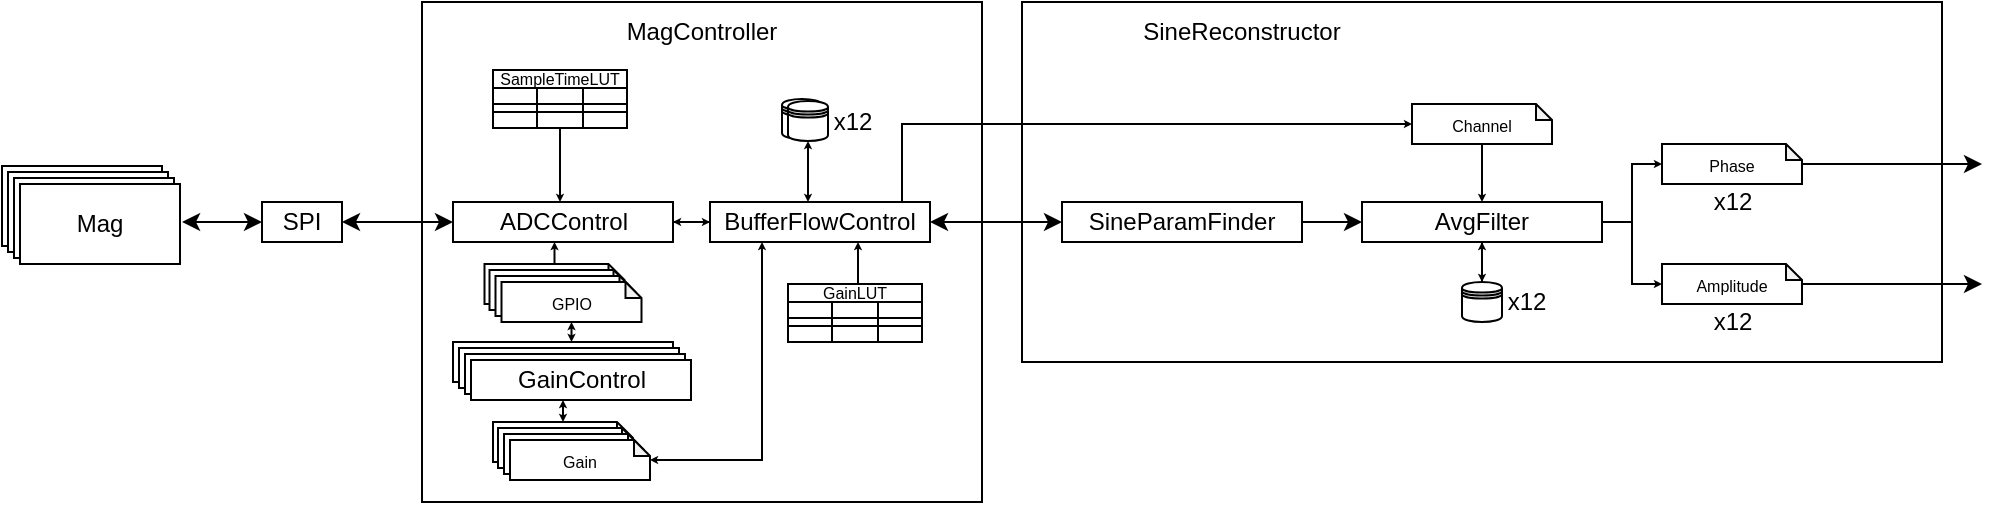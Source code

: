 <mxfile version="16.4.8" type="github"><diagram id="_r8XOjYKCb9jm8NdZ3VQ" name="Page-1"><mxGraphModel dx="1185" dy="647" grid="1" gridSize="10" guides="1" tooltips="1" connect="1" arrows="1" fold="1" page="1" pageScale="1" pageWidth="850" pageHeight="1100" math="0" shadow="0"><root><mxCell id="0"/><mxCell id="1" parent="0"/><mxCell id="w4eV3lWf4iAlqLoHoULJ-101" value="" style="rounded=0;whiteSpace=wrap;html=1;fontSize=12;" parent="1" vertex="1"><mxGeometry x="700" y="130" width="460" height="180" as="geometry"/></mxCell><mxCell id="w4eV3lWf4iAlqLoHoULJ-1" value="SPI" style="rounded=0;whiteSpace=wrap;html=1;" parent="1" vertex="1"><mxGeometry x="320" y="230" width="40" height="20" as="geometry"/></mxCell><mxCell id="w4eV3lWf4iAlqLoHoULJ-2" value="&lt;div&gt;Mag&lt;/div&gt;" style="rounded=0;whiteSpace=wrap;html=1;" parent="1" vertex="1"><mxGeometry x="190" y="212" width="80" height="40" as="geometry"/></mxCell><mxCell id="w4eV3lWf4iAlqLoHoULJ-3" value="&lt;div&gt;Mag&lt;/div&gt;" style="rounded=0;whiteSpace=wrap;html=1;" parent="1" vertex="1"><mxGeometry x="193" y="215" width="80" height="40" as="geometry"/></mxCell><mxCell id="w4eV3lWf4iAlqLoHoULJ-4" value="&lt;div&gt;Mag&lt;/div&gt;" style="rounded=0;whiteSpace=wrap;html=1;" parent="1" vertex="1"><mxGeometry x="196" y="218" width="80" height="40" as="geometry"/></mxCell><mxCell id="w4eV3lWf4iAlqLoHoULJ-31" style="edgeStyle=orthogonalEdgeStyle;rounded=0;orthogonalLoop=1;jettySize=auto;html=1;fontSize=8;startArrow=classic;startFill=1;endSize=6;startSize=6;exitX=1.013;exitY=0.475;exitDx=0;exitDy=0;exitPerimeter=0;" parent="1" source="w4eV3lWf4iAlqLoHoULJ-5" target="w4eV3lWf4iAlqLoHoULJ-1" edge="1"><mxGeometry relative="1" as="geometry"><mxPoint x="310" y="290" as="sourcePoint"/><Array as="points"/></mxGeometry></mxCell><mxCell id="w4eV3lWf4iAlqLoHoULJ-5" value="&lt;div&gt;Mag&lt;/div&gt;" style="rounded=0;whiteSpace=wrap;html=1;" parent="1" vertex="1"><mxGeometry x="199" y="221" width="80" height="40" as="geometry"/></mxCell><mxCell id="w4eV3lWf4iAlqLoHoULJ-10" value="" style="rounded=0;whiteSpace=wrap;html=1;" parent="1" vertex="1"><mxGeometry x="400" y="130" width="280" height="250" as="geometry"/></mxCell><mxCell id="w4eV3lWf4iAlqLoHoULJ-11" value="MagController" style="text;html=1;strokeColor=none;fillColor=none;align=center;verticalAlign=middle;whiteSpace=wrap;rounded=0;" parent="1" vertex="1"><mxGeometry x="500" y="130" width="80" height="30" as="geometry"/></mxCell><mxCell id="w4eV3lWf4iAlqLoHoULJ-24" style="edgeStyle=orthogonalEdgeStyle;rounded=0;orthogonalLoop=1;jettySize=auto;html=1;fontSize=8;startArrow=classic;startFill=1;entryX=0.5;entryY=1;entryDx=0;entryDy=0;entryPerimeter=0;endSize=1;startSize=1;" parent="1" source="w4eV3lWf4iAlqLoHoULJ-12" target="w4eV3lWf4iAlqLoHoULJ-22" edge="1"><mxGeometry relative="1" as="geometry"><Array as="points"><mxPoint x="475" y="300"/><mxPoint x="475" y="300"/></Array></mxGeometry></mxCell><mxCell id="w4eV3lWf4iAlqLoHoULJ-12" value="GainChange_FSM" style="rounded=0;whiteSpace=wrap;html=1;" parent="1" vertex="1"><mxGeometry x="415.5" y="300" width="110" height="20" as="geometry"/></mxCell><mxCell id="w4eV3lWf4iAlqLoHoULJ-17" style="edgeStyle=orthogonalEdgeStyle;rounded=0;orthogonalLoop=1;jettySize=auto;html=1;startArrow=classic;startFill=1;" parent="1" source="w4eV3lWf4iAlqLoHoULJ-13" target="w4eV3lWf4iAlqLoHoULJ-1" edge="1"><mxGeometry relative="1" as="geometry"/></mxCell><mxCell id="w4eV3lWf4iAlqLoHoULJ-54" style="edgeStyle=orthogonalEdgeStyle;rounded=0;orthogonalLoop=1;jettySize=auto;html=1;fontSize=8;startArrow=classic;startFill=1;startSize=1;endSize=1;" parent="1" source="w4eV3lWf4iAlqLoHoULJ-13" target="w4eV3lWf4iAlqLoHoULJ-52" edge="1"><mxGeometry relative="1" as="geometry"/></mxCell><mxCell id="w4eV3lWf4iAlqLoHoULJ-98" style="edgeStyle=orthogonalEdgeStyle;rounded=0;orthogonalLoop=1;jettySize=auto;html=1;fontSize=8;startArrow=classic;startFill=1;endArrow=none;endFill=0;startSize=1;endSize=1;" parent="1" source="w4eV3lWf4iAlqLoHoULJ-13" target="w4eV3lWf4iAlqLoHoULJ-84" edge="1"><mxGeometry relative="1" as="geometry"><Array as="points"><mxPoint x="469" y="220"/><mxPoint x="469" y="220"/></Array></mxGeometry></mxCell><mxCell id="w4eV3lWf4iAlqLoHoULJ-13" value="ADCControl" style="rounded=0;whiteSpace=wrap;html=1;" parent="1" vertex="1"><mxGeometry x="415.5" y="230" width="110" height="20" as="geometry"/></mxCell><mxCell id="w4eV3lWf4iAlqLoHoULJ-14" value="GainChange_FSM" style="rounded=0;whiteSpace=wrap;html=1;" parent="1" vertex="1"><mxGeometry x="418.5" y="303" width="110" height="20" as="geometry"/></mxCell><mxCell id="w4eV3lWf4iAlqLoHoULJ-15" value="GainChange_FSM" style="rounded=0;whiteSpace=wrap;html=1;" parent="1" vertex="1"><mxGeometry x="421.5" y="306" width="110" height="20" as="geometry"/></mxCell><mxCell id="w4eV3lWf4iAlqLoHoULJ-16" value="GainControl" style="rounded=0;whiteSpace=wrap;html=1;" parent="1" vertex="1"><mxGeometry x="424.5" y="309" width="110" height="20" as="geometry"/></mxCell><mxCell id="w4eV3lWf4iAlqLoHoULJ-25" style="edgeStyle=orthogonalEdgeStyle;rounded=0;orthogonalLoop=1;jettySize=auto;html=1;fontSize=8;startArrow=none;startFill=0;endSize=1;" parent="1" source="w4eV3lWf4iAlqLoHoULJ-19" target="w4eV3lWf4iAlqLoHoULJ-13" edge="1"><mxGeometry relative="1" as="geometry"><Array as="points"><mxPoint x="471" y="250"/><mxPoint x="471" y="250"/></Array></mxGeometry></mxCell><mxCell id="w4eV3lWf4iAlqLoHoULJ-19" value="&lt;font style=&quot;font-size: 8px&quot;&gt;Mag_GPIO&lt;/font&gt;" style="shape=note;whiteSpace=wrap;html=1;backgroundOutline=1;darkOpacity=0.05;size=8;" parent="1" vertex="1"><mxGeometry x="431.25" y="261" width="70" height="20" as="geometry"/></mxCell><mxCell id="w4eV3lWf4iAlqLoHoULJ-20" value="&lt;font style=&quot;font-size: 8px&quot;&gt;Mag_GPIO&lt;/font&gt;" style="shape=note;whiteSpace=wrap;html=1;backgroundOutline=1;darkOpacity=0.05;size=8;" parent="1" vertex="1"><mxGeometry x="433.75" y="264" width="70" height="20" as="geometry"/></mxCell><mxCell id="w4eV3lWf4iAlqLoHoULJ-21" value="&lt;font style=&quot;font-size: 8px&quot;&gt;Mag_GPIO&lt;/font&gt;" style="shape=note;whiteSpace=wrap;html=1;backgroundOutline=1;darkOpacity=0.05;size=8;" parent="1" vertex="1"><mxGeometry x="436.75" y="267" width="70" height="20" as="geometry"/></mxCell><mxCell id="w4eV3lWf4iAlqLoHoULJ-22" value="&lt;font style=&quot;font-size: 8px&quot;&gt;GPIO&lt;/font&gt;" style="shape=note;whiteSpace=wrap;html=1;backgroundOutline=1;darkOpacity=0.05;size=8;" parent="1" vertex="1"><mxGeometry x="439.75" y="270" width="70" height="20" as="geometry"/></mxCell><mxCell id="w4eV3lWf4iAlqLoHoULJ-30" style="edgeStyle=orthogonalEdgeStyle;rounded=0;orthogonalLoop=1;jettySize=auto;html=1;fontSize=8;startArrow=classic;startFill=1;endSize=1;startSize=1;" parent="1" source="w4eV3lWf4iAlqLoHoULJ-26" target="w4eV3lWf4iAlqLoHoULJ-16" edge="1"><mxGeometry relative="1" as="geometry"><Array as="points"><mxPoint x="471" y="340"/><mxPoint x="471" y="340"/></Array></mxGeometry></mxCell><mxCell id="w4eV3lWf4iAlqLoHoULJ-26" value="Gain" style="shape=note;whiteSpace=wrap;html=1;backgroundOutline=1;darkOpacity=0.05;size=8;" parent="1" vertex="1"><mxGeometry x="435.5" y="340" width="70" height="20" as="geometry"/></mxCell><mxCell id="w4eV3lWf4iAlqLoHoULJ-27" value="Gain" style="shape=note;whiteSpace=wrap;html=1;backgroundOutline=1;darkOpacity=0.05;size=8;" parent="1" vertex="1"><mxGeometry x="438" y="343" width="70" height="20" as="geometry"/></mxCell><mxCell id="w4eV3lWf4iAlqLoHoULJ-28" value="Gain" style="shape=note;whiteSpace=wrap;html=1;backgroundOutline=1;darkOpacity=0.05;size=8;" parent="1" vertex="1"><mxGeometry x="441" y="346" width="70" height="20" as="geometry"/></mxCell><mxCell id="w4eV3lWf4iAlqLoHoULJ-29" value="&lt;font style=&quot;font-size: 8px&quot;&gt;Gain&lt;/font&gt;" style="shape=note;whiteSpace=wrap;html=1;backgroundOutline=1;darkOpacity=0.05;size=8;" parent="1" vertex="1"><mxGeometry x="444" y="349" width="70" height="20" as="geometry"/></mxCell><mxCell id="w4eV3lWf4iAlqLoHoULJ-32" value="" style="shape=datastore;whiteSpace=wrap;html=1;fontSize=8;" parent="1" vertex="1"><mxGeometry x="580" y="178.5" width="20" height="20" as="geometry"/></mxCell><mxCell id="w4eV3lWf4iAlqLoHoULJ-33" value="" style="shape=datastore;whiteSpace=wrap;html=1;fontSize=8;" parent="1" vertex="1"><mxGeometry x="583" y="179.5" width="20" height="20" as="geometry"/></mxCell><mxCell id="w4eV3lWf4iAlqLoHoULJ-53" style="edgeStyle=orthogonalEdgeStyle;rounded=0;orthogonalLoop=1;jettySize=auto;html=1;fontSize=8;startArrow=classic;startFill=1;startSize=1;endSize=1;" parent="1" source="w4eV3lWf4iAlqLoHoULJ-52" target="w4eV3lWf4iAlqLoHoULJ-33" edge="1"><mxGeometry relative="1" as="geometry"><mxPoint x="593" y="218.5" as="targetPoint"/><Array as="points"><mxPoint x="593" y="220"/><mxPoint x="593" y="220"/></Array></mxGeometry></mxCell><mxCell id="w4eV3lWf4iAlqLoHoULJ-55" style="edgeStyle=orthogonalEdgeStyle;rounded=0;orthogonalLoop=1;jettySize=auto;html=1;fontSize=8;startArrow=classic;startFill=1;startSize=1;endSize=1;" parent="1" source="w4eV3lWf4iAlqLoHoULJ-52" target="w4eV3lWf4iAlqLoHoULJ-29" edge="1"><mxGeometry relative="1" as="geometry"><Array as="points"><mxPoint x="570" y="359"/></Array></mxGeometry></mxCell><mxCell id="w4eV3lWf4iAlqLoHoULJ-69" style="edgeStyle=orthogonalEdgeStyle;rounded=0;orthogonalLoop=1;jettySize=auto;html=1;fontSize=8;startArrow=classic;startFill=1;startSize=1;endSize=1;endArrow=none;endFill=0;" parent="1" source="w4eV3lWf4iAlqLoHoULJ-52" target="w4eV3lWf4iAlqLoHoULJ-70" edge="1"><mxGeometry relative="1" as="geometry"><mxPoint x="615.3" y="271.832" as="targetPoint"/><Array as="points"><mxPoint x="618" y="260"/><mxPoint x="618" y="260"/></Array></mxGeometry></mxCell><mxCell id="w4eV3lWf4iAlqLoHoULJ-100" style="edgeStyle=orthogonalEdgeStyle;rounded=0;orthogonalLoop=1;jettySize=auto;html=1;fontSize=8;startArrow=classic;startFill=1;endArrow=classic;endFill=1;startSize=6;endSize=6;" parent="1" source="w4eV3lWf4iAlqLoHoULJ-52" target="w4eV3lWf4iAlqLoHoULJ-99" edge="1"><mxGeometry relative="1" as="geometry"/></mxCell><mxCell id="w4eV3lWf4iAlqLoHoULJ-105" style="edgeStyle=orthogonalEdgeStyle;rounded=0;orthogonalLoop=1;jettySize=auto;html=1;fontSize=12;startArrow=none;startFill=0;endArrow=classic;endFill=1;startSize=5;endSize=1;" parent="1" source="w4eV3lWf4iAlqLoHoULJ-52" target="w4eV3lWf4iAlqLoHoULJ-103" edge="1"><mxGeometry relative="1" as="geometry"><Array as="points"><mxPoint x="640" y="191"/></Array></mxGeometry></mxCell><mxCell id="w4eV3lWf4iAlqLoHoULJ-52" value="BufferFlowControl" style="rounded=0;whiteSpace=wrap;html=1;" parent="1" vertex="1"><mxGeometry x="544" y="230" width="110" height="20" as="geometry"/></mxCell><mxCell id="w4eV3lWf4iAlqLoHoULJ-70" value="GainLUT" style="shape=table;startSize=9;container=1;collapsible=0;childLayout=tableLayout;fontStyle=0;align=center;fontSize=8;" parent="1" vertex="1"><mxGeometry x="583" y="271" width="67" height="29" as="geometry"/></mxCell><mxCell id="w4eV3lWf4iAlqLoHoULJ-71" value="" style="shape=tableRow;horizontal=0;startSize=0;swimlaneHead=0;swimlaneBody=0;top=0;left=0;bottom=0;right=0;collapsible=0;dropTarget=0;fillColor=none;points=[[0,0.5],[1,0.5]];portConstraint=eastwest;fontSize=8;" parent="w4eV3lWf4iAlqLoHoULJ-70" vertex="1"><mxGeometry y="9" width="67" height="8" as="geometry"/></mxCell><mxCell id="w4eV3lWf4iAlqLoHoULJ-72" value="" style="shape=partialRectangle;html=1;whiteSpace=wrap;connectable=0;fillColor=none;top=0;left=0;bottom=0;right=0;overflow=hidden;fontSize=8;" parent="w4eV3lWf4iAlqLoHoULJ-71" vertex="1"><mxGeometry width="22" height="8" as="geometry"><mxRectangle width="22" height="8" as="alternateBounds"/></mxGeometry></mxCell><mxCell id="w4eV3lWf4iAlqLoHoULJ-73" value="" style="shape=partialRectangle;html=1;whiteSpace=wrap;connectable=0;fillColor=none;top=0;left=0;bottom=0;right=0;overflow=hidden;fontSize=8;" parent="w4eV3lWf4iAlqLoHoULJ-71" vertex="1"><mxGeometry x="22" width="23" height="8" as="geometry"><mxRectangle width="23" height="8" as="alternateBounds"/></mxGeometry></mxCell><mxCell id="w4eV3lWf4iAlqLoHoULJ-74" value="" style="shape=partialRectangle;html=1;whiteSpace=wrap;connectable=0;fillColor=none;top=0;left=0;bottom=0;right=0;overflow=hidden;fontSize=8;" parent="w4eV3lWf4iAlqLoHoULJ-71" vertex="1"><mxGeometry x="45" width="22" height="8" as="geometry"><mxRectangle width="22" height="8" as="alternateBounds"/></mxGeometry></mxCell><mxCell id="w4eV3lWf4iAlqLoHoULJ-75" value="" style="shape=tableRow;horizontal=0;startSize=0;swimlaneHead=0;swimlaneBody=0;top=0;left=0;bottom=0;right=0;collapsible=0;dropTarget=0;fillColor=none;points=[[0,0.5],[1,0.5]];portConstraint=eastwest;fontSize=8;" parent="w4eV3lWf4iAlqLoHoULJ-70" vertex="1"><mxGeometry y="17" width="67" height="4" as="geometry"/></mxCell><mxCell id="w4eV3lWf4iAlqLoHoULJ-76" value="" style="shape=partialRectangle;html=1;whiteSpace=wrap;connectable=0;fillColor=none;top=0;left=0;bottom=0;right=0;overflow=hidden;fontSize=8;" parent="w4eV3lWf4iAlqLoHoULJ-75" vertex="1"><mxGeometry width="22" height="4" as="geometry"><mxRectangle width="22" height="4" as="alternateBounds"/></mxGeometry></mxCell><mxCell id="w4eV3lWf4iAlqLoHoULJ-77" value="" style="shape=partialRectangle;html=1;whiteSpace=wrap;connectable=0;fillColor=none;top=0;left=0;bottom=0;right=0;overflow=hidden;fontSize=8;" parent="w4eV3lWf4iAlqLoHoULJ-75" vertex="1"><mxGeometry x="22" width="23" height="4" as="geometry"><mxRectangle width="23" height="4" as="alternateBounds"/></mxGeometry></mxCell><mxCell id="w4eV3lWf4iAlqLoHoULJ-78" value="" style="shape=partialRectangle;html=1;whiteSpace=wrap;connectable=0;fillColor=none;top=0;left=0;bottom=0;right=0;overflow=hidden;fontSize=8;" parent="w4eV3lWf4iAlqLoHoULJ-75" vertex="1"><mxGeometry x="45" width="22" height="4" as="geometry"><mxRectangle width="22" height="4" as="alternateBounds"/></mxGeometry></mxCell><mxCell id="w4eV3lWf4iAlqLoHoULJ-79" value="" style="shape=tableRow;horizontal=0;startSize=0;swimlaneHead=0;swimlaneBody=0;top=0;left=0;bottom=0;right=0;collapsible=0;dropTarget=0;fillColor=none;points=[[0,0.5],[1,0.5]];portConstraint=eastwest;fontSize=8;" parent="w4eV3lWf4iAlqLoHoULJ-70" vertex="1"><mxGeometry y="21" width="67" height="8" as="geometry"/></mxCell><mxCell id="w4eV3lWf4iAlqLoHoULJ-80" value="" style="shape=partialRectangle;html=1;whiteSpace=wrap;connectable=0;fillColor=none;top=0;left=0;bottom=0;right=0;overflow=hidden;fontSize=8;" parent="w4eV3lWf4iAlqLoHoULJ-79" vertex="1"><mxGeometry width="22" height="8" as="geometry"><mxRectangle width="22" height="8" as="alternateBounds"/></mxGeometry></mxCell><mxCell id="w4eV3lWf4iAlqLoHoULJ-81" value="" style="shape=partialRectangle;html=1;whiteSpace=wrap;connectable=0;fillColor=none;top=0;left=0;bottom=0;right=0;overflow=hidden;fontSize=8;" parent="w4eV3lWf4iAlqLoHoULJ-79" vertex="1"><mxGeometry x="22" width="23" height="8" as="geometry"><mxRectangle width="23" height="8" as="alternateBounds"/></mxGeometry></mxCell><mxCell id="w4eV3lWf4iAlqLoHoULJ-82" value="" style="shape=partialRectangle;html=1;whiteSpace=wrap;connectable=0;fillColor=none;top=0;left=0;bottom=0;right=0;overflow=hidden;fontSize=8;" parent="w4eV3lWf4iAlqLoHoULJ-79" vertex="1"><mxGeometry x="45" width="22" height="8" as="geometry"><mxRectangle width="22" height="8" as="alternateBounds"/></mxGeometry></mxCell><mxCell id="w4eV3lWf4iAlqLoHoULJ-84" value="SampleTimeLUT" style="shape=table;startSize=9;container=1;collapsible=0;childLayout=tableLayout;fontStyle=0;align=center;fontSize=8;" parent="1" vertex="1"><mxGeometry x="435.5" y="164" width="67" height="29" as="geometry"/></mxCell><mxCell id="w4eV3lWf4iAlqLoHoULJ-85" value="" style="shape=tableRow;horizontal=0;startSize=0;swimlaneHead=0;swimlaneBody=0;top=0;left=0;bottom=0;right=0;collapsible=0;dropTarget=0;fillColor=none;points=[[0,0.5],[1,0.5]];portConstraint=eastwest;fontSize=8;" parent="w4eV3lWf4iAlqLoHoULJ-84" vertex="1"><mxGeometry y="9" width="67" height="8" as="geometry"/></mxCell><mxCell id="w4eV3lWf4iAlqLoHoULJ-86" value="" style="shape=partialRectangle;html=1;whiteSpace=wrap;connectable=0;fillColor=none;top=0;left=0;bottom=0;right=0;overflow=hidden;fontSize=8;" parent="w4eV3lWf4iAlqLoHoULJ-85" vertex="1"><mxGeometry width="22" height="8" as="geometry"><mxRectangle width="22" height="8" as="alternateBounds"/></mxGeometry></mxCell><mxCell id="w4eV3lWf4iAlqLoHoULJ-87" value="" style="shape=partialRectangle;html=1;whiteSpace=wrap;connectable=0;fillColor=none;top=0;left=0;bottom=0;right=0;overflow=hidden;fontSize=8;" parent="w4eV3lWf4iAlqLoHoULJ-85" vertex="1"><mxGeometry x="22" width="23" height="8" as="geometry"><mxRectangle width="23" height="8" as="alternateBounds"/></mxGeometry></mxCell><mxCell id="w4eV3lWf4iAlqLoHoULJ-88" value="" style="shape=partialRectangle;html=1;whiteSpace=wrap;connectable=0;fillColor=none;top=0;left=0;bottom=0;right=0;overflow=hidden;fontSize=8;" parent="w4eV3lWf4iAlqLoHoULJ-85" vertex="1"><mxGeometry x="45" width="22" height="8" as="geometry"><mxRectangle width="22" height="8" as="alternateBounds"/></mxGeometry></mxCell><mxCell id="w4eV3lWf4iAlqLoHoULJ-89" value="" style="shape=tableRow;horizontal=0;startSize=0;swimlaneHead=0;swimlaneBody=0;top=0;left=0;bottom=0;right=0;collapsible=0;dropTarget=0;fillColor=none;points=[[0,0.5],[1,0.5]];portConstraint=eastwest;fontSize=8;" parent="w4eV3lWf4iAlqLoHoULJ-84" vertex="1"><mxGeometry y="17" width="67" height="4" as="geometry"/></mxCell><mxCell id="w4eV3lWf4iAlqLoHoULJ-90" value="" style="shape=partialRectangle;html=1;whiteSpace=wrap;connectable=0;fillColor=none;top=0;left=0;bottom=0;right=0;overflow=hidden;fontSize=8;" parent="w4eV3lWf4iAlqLoHoULJ-89" vertex="1"><mxGeometry width="22" height="4" as="geometry"><mxRectangle width="22" height="4" as="alternateBounds"/></mxGeometry></mxCell><mxCell id="w4eV3lWf4iAlqLoHoULJ-91" value="" style="shape=partialRectangle;html=1;whiteSpace=wrap;connectable=0;fillColor=none;top=0;left=0;bottom=0;right=0;overflow=hidden;fontSize=8;" parent="w4eV3lWf4iAlqLoHoULJ-89" vertex="1"><mxGeometry x="22" width="23" height="4" as="geometry"><mxRectangle width="23" height="4" as="alternateBounds"/></mxGeometry></mxCell><mxCell id="w4eV3lWf4iAlqLoHoULJ-92" value="" style="shape=partialRectangle;html=1;whiteSpace=wrap;connectable=0;fillColor=none;top=0;left=0;bottom=0;right=0;overflow=hidden;fontSize=8;" parent="w4eV3lWf4iAlqLoHoULJ-89" vertex="1"><mxGeometry x="45" width="22" height="4" as="geometry"><mxRectangle width="22" height="4" as="alternateBounds"/></mxGeometry></mxCell><mxCell id="w4eV3lWf4iAlqLoHoULJ-93" value="" style="shape=tableRow;horizontal=0;startSize=0;swimlaneHead=0;swimlaneBody=0;top=0;left=0;bottom=0;right=0;collapsible=0;dropTarget=0;fillColor=none;points=[[0,0.5],[1,0.5]];portConstraint=eastwest;fontSize=8;" parent="w4eV3lWf4iAlqLoHoULJ-84" vertex="1"><mxGeometry y="21" width="67" height="8" as="geometry"/></mxCell><mxCell id="w4eV3lWf4iAlqLoHoULJ-94" value="" style="shape=partialRectangle;html=1;whiteSpace=wrap;connectable=0;fillColor=none;top=0;left=0;bottom=0;right=0;overflow=hidden;fontSize=8;" parent="w4eV3lWf4iAlqLoHoULJ-93" vertex="1"><mxGeometry width="22" height="8" as="geometry"><mxRectangle width="22" height="8" as="alternateBounds"/></mxGeometry></mxCell><mxCell id="w4eV3lWf4iAlqLoHoULJ-95" value="" style="shape=partialRectangle;html=1;whiteSpace=wrap;connectable=0;fillColor=none;top=0;left=0;bottom=0;right=0;overflow=hidden;fontSize=8;" parent="w4eV3lWf4iAlqLoHoULJ-93" vertex="1"><mxGeometry x="22" width="23" height="8" as="geometry"><mxRectangle width="23" height="8" as="alternateBounds"/></mxGeometry></mxCell><mxCell id="w4eV3lWf4iAlqLoHoULJ-96" value="" style="shape=partialRectangle;html=1;whiteSpace=wrap;connectable=0;fillColor=none;top=0;left=0;bottom=0;right=0;overflow=hidden;fontSize=8;" parent="w4eV3lWf4iAlqLoHoULJ-93" vertex="1"><mxGeometry x="45" width="22" height="8" as="geometry"><mxRectangle width="22" height="8" as="alternateBounds"/></mxGeometry></mxCell><mxCell id="w4eV3lWf4iAlqLoHoULJ-108" style="edgeStyle=orthogonalEdgeStyle;rounded=0;orthogonalLoop=1;jettySize=auto;html=1;fontSize=12;startArrow=none;startFill=0;endArrow=classic;endFill=1;startSize=6;endSize=6;" parent="1" source="w4eV3lWf4iAlqLoHoULJ-99" target="w4eV3lWf4iAlqLoHoULJ-107" edge="1"><mxGeometry relative="1" as="geometry"/></mxCell><mxCell id="w4eV3lWf4iAlqLoHoULJ-99" value="&lt;font style=&quot;font-size: 12px&quot;&gt;SineParamFinder&lt;/font&gt;" style="rounded=0;whiteSpace=wrap;html=1;fontSize=8;" parent="1" vertex="1"><mxGeometry x="720" y="230" width="120" height="20" as="geometry"/></mxCell><mxCell id="w4eV3lWf4iAlqLoHoULJ-102" value="SineReconstructor" style="text;html=1;strokeColor=none;fillColor=none;align=center;verticalAlign=middle;whiteSpace=wrap;rounded=0;fontSize=12;" parent="1" vertex="1"><mxGeometry x="755" y="130" width="110" height="30" as="geometry"/></mxCell><mxCell id="w4eV3lWf4iAlqLoHoULJ-112" style="edgeStyle=orthogonalEdgeStyle;rounded=0;orthogonalLoop=1;jettySize=auto;html=1;fontSize=12;startArrow=none;startFill=0;endArrow=classic;endFill=1;startSize=1;endSize=1;" parent="1" source="w4eV3lWf4iAlqLoHoULJ-103" target="w4eV3lWf4iAlqLoHoULJ-107" edge="1"><mxGeometry relative="1" as="geometry"><Array as="points"><mxPoint x="930" y="184"/><mxPoint x="930" y="184"/></Array></mxGeometry></mxCell><mxCell id="w4eV3lWf4iAlqLoHoULJ-103" value="&lt;font style=&quot;font-size: 8px&quot;&gt;Channel&lt;/font&gt;" style="shape=note;whiteSpace=wrap;html=1;backgroundOutline=1;darkOpacity=0.05;size=8;" parent="1" vertex="1"><mxGeometry x="895" y="181" width="70" height="20" as="geometry"/></mxCell><mxCell id="w4eV3lWf4iAlqLoHoULJ-104" value="x12" style="text;html=1;align=center;verticalAlign=middle;resizable=0;points=[];autosize=1;strokeColor=none;fillColor=none;fontSize=12;" parent="1" vertex="1"><mxGeometry x="600" y="179.5" width="30" height="20" as="geometry"/></mxCell><mxCell id="w4eV3lWf4iAlqLoHoULJ-111" style="edgeStyle=orthogonalEdgeStyle;rounded=0;orthogonalLoop=1;jettySize=auto;html=1;entryX=0.5;entryY=0;entryDx=0;entryDy=0;fontSize=12;startArrow=classic;startFill=1;endArrow=classic;endFill=1;startSize=1;endSize=1;" parent="1" source="w4eV3lWf4iAlqLoHoULJ-107" target="w4eV3lWf4iAlqLoHoULJ-109" edge="1"><mxGeometry relative="1" as="geometry"/></mxCell><mxCell id="w4eV3lWf4iAlqLoHoULJ-117" style="edgeStyle=orthogonalEdgeStyle;rounded=0;orthogonalLoop=1;jettySize=auto;html=1;fontSize=8;startArrow=none;startFill=0;endArrow=classic;endFill=1;startSize=1;endSize=1;" parent="1" source="w4eV3lWf4iAlqLoHoULJ-107" target="w4eV3lWf4iAlqLoHoULJ-115" edge="1"><mxGeometry relative="1" as="geometry"><Array as="points"><mxPoint x="1005" y="240"/><mxPoint x="1005" y="211"/></Array></mxGeometry></mxCell><mxCell id="w4eV3lWf4iAlqLoHoULJ-118" style="edgeStyle=orthogonalEdgeStyle;rounded=0;orthogonalLoop=1;jettySize=auto;html=1;fontSize=8;startArrow=none;startFill=0;endArrow=classic;endFill=1;startSize=1;endSize=1;" parent="1" source="w4eV3lWf4iAlqLoHoULJ-107" target="w4eV3lWf4iAlqLoHoULJ-116" edge="1"><mxGeometry relative="1" as="geometry"><Array as="points"><mxPoint x="1005" y="240"/><mxPoint x="1005" y="271"/></Array></mxGeometry></mxCell><mxCell id="w4eV3lWf4iAlqLoHoULJ-107" value="&lt;font style=&quot;font-size: 12px&quot;&gt;AvgFilter&lt;/font&gt;" style="rounded=0;whiteSpace=wrap;html=1;fontSize=8;" parent="1" vertex="1"><mxGeometry x="870" y="230" width="120" height="20" as="geometry"/></mxCell><mxCell id="w4eV3lWf4iAlqLoHoULJ-109" value="" style="shape=datastore;whiteSpace=wrap;html=1;fontSize=8;" parent="1" vertex="1"><mxGeometry x="920" y="270" width="20" height="20" as="geometry"/></mxCell><mxCell id="w4eV3lWf4iAlqLoHoULJ-110" value="x12" style="text;html=1;align=center;verticalAlign=middle;resizable=0;points=[];autosize=1;strokeColor=none;fillColor=none;fontSize=12;" parent="1" vertex="1"><mxGeometry x="937" y="270" width="30" height="20" as="geometry"/></mxCell><mxCell id="VT6kWc_rQvtclnDdkEzb-3" style="edgeStyle=orthogonalEdgeStyle;rounded=0;orthogonalLoop=1;jettySize=auto;html=1;fontSize=8;startArrow=none;startFill=0;endArrow=classic;endFill=1;startSize=1;endSize=6;" edge="1" parent="1" source="w4eV3lWf4iAlqLoHoULJ-115"><mxGeometry relative="1" as="geometry"><mxPoint x="1180" y="211" as="targetPoint"/></mxGeometry></mxCell><mxCell id="w4eV3lWf4iAlqLoHoULJ-115" value="&lt;font style=&quot;font-size: 8px&quot;&gt;Phase&lt;/font&gt;" style="shape=note;whiteSpace=wrap;html=1;backgroundOutline=1;darkOpacity=0.05;size=8;" parent="1" vertex="1"><mxGeometry x="1020" y="201" width="70" height="20" as="geometry"/></mxCell><mxCell id="VT6kWc_rQvtclnDdkEzb-4" style="edgeStyle=orthogonalEdgeStyle;rounded=0;orthogonalLoop=1;jettySize=auto;html=1;fontSize=8;startArrow=none;startFill=0;endArrow=classic;endFill=1;startSize=1;endSize=6;" edge="1" parent="1" source="w4eV3lWf4iAlqLoHoULJ-116"><mxGeometry relative="1" as="geometry"><mxPoint x="1180" y="271" as="targetPoint"/></mxGeometry></mxCell><mxCell id="w4eV3lWf4iAlqLoHoULJ-116" value="&lt;font style=&quot;font-size: 8px&quot;&gt;Amplitude&lt;/font&gt;" style="shape=note;whiteSpace=wrap;html=1;backgroundOutline=1;darkOpacity=0.05;size=8;" parent="1" vertex="1"><mxGeometry x="1020" y="261" width="70" height="20" as="geometry"/></mxCell><mxCell id="VT6kWc_rQvtclnDdkEzb-1" value="x12" style="text;html=1;align=center;verticalAlign=middle;resizable=0;points=[];autosize=1;strokeColor=none;fillColor=none;fontSize=12;" vertex="1" parent="1"><mxGeometry x="1040" y="220" width="30" height="20" as="geometry"/></mxCell><mxCell id="VT6kWc_rQvtclnDdkEzb-2" value="x12" style="text;html=1;align=center;verticalAlign=middle;resizable=0;points=[];autosize=1;strokeColor=none;fillColor=none;fontSize=12;" vertex="1" parent="1"><mxGeometry x="1040" y="280" width="30" height="20" as="geometry"/></mxCell></root></mxGraphModel></diagram></mxfile>